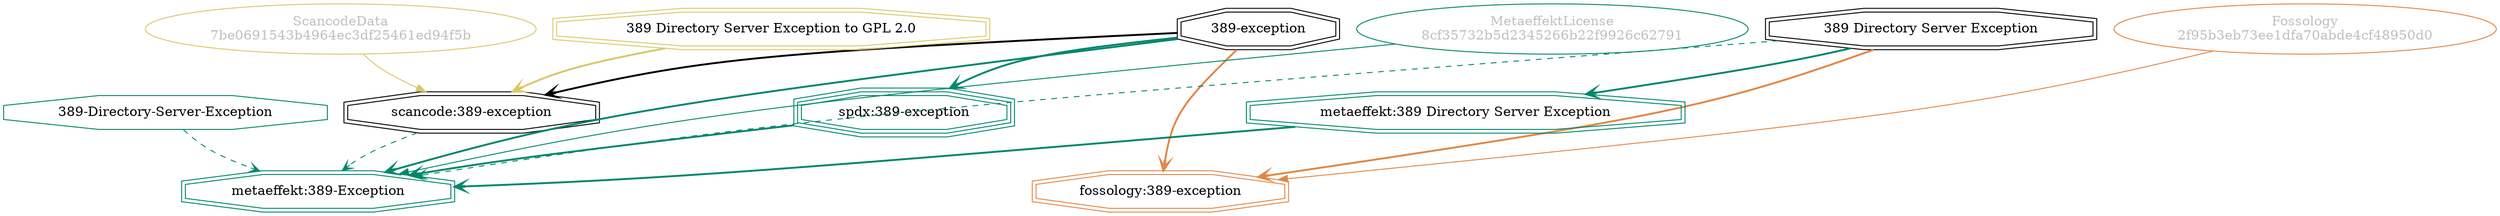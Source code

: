 strict digraph {
    node [shape=box];
    graph [splines=curved];
    11034 [label="ScancodeData\n7be0691543b4964ec3df25461ed94f5b"
          ,fontcolor=gray
          ,color="#dac767"
          ,fillcolor="beige;1"
          ,shape=ellipse];
    11035 [label="scancode:389-exception"
          ,shape=doubleoctagon];
    11036 [label="389-exception"
          ,shape=doubleoctagon];
    11037 [label="389 Directory Server Exception to GPL 2.0"
          ,color="#dac767"
          ,shape=doubleoctagon];
    27657 [label="Fossology\n2f95b3eb73ee1dfa70abde4cf48950d0"
          ,fontcolor=gray
          ,color="#e18745"
          ,fillcolor="beige;1"
          ,shape=ellipse];
    27658 [label="fossology:389-exception"
          ,color="#e18745"
          ,shape=doubleoctagon];
    27659 [label="389 Directory Server Exception"
          ,shape=doubleoctagon];
    38194 [label="MetaeffektLicense\n8cf35732b5d2345266b22f9926c62791"
          ,fontcolor=gray
          ,color="#00876c"
          ,fillcolor="beige;1"
          ,shape=ellipse];
    38195 [label="metaeffekt:389-Exception"
          ,color="#00876c"
          ,shape=doubleoctagon];
    38196 [label="metaeffekt:389 Directory Server Exception"
          ,color="#00876c"
          ,shape=doubleoctagon];
    38197 [label="spdx:389-exception"
          ,color="#00876c"
          ,shape=tripleoctagon];
    38198 [label="389-Directory-Server-Exception"
          ,color="#00876c"
          ,shape=octagon];
    11034 -> 11035 [weight=0.5
                   ,color="#dac767"];
    11035 -> 38195 [style=dashed
                   ,arrowhead=vee
                   ,weight=0.5
                   ,color="#00876c"];
    11036 -> 11035 [style=bold
                   ,arrowhead=vee
                   ,weight=0.7];
    11036 -> 27658 [style=bold
                   ,arrowhead=vee
                   ,weight=0.7
                   ,color="#e18745"];
    11036 -> 38195 [style=bold
                   ,arrowhead=vee
                   ,weight=0.7
                   ,color="#00876c"];
    11036 -> 38197 [style=bold
                   ,arrowhead=vee
                   ,weight=0.7
                   ,color="#00876c"];
    11037 -> 11035 [style=bold
                   ,arrowhead=vee
                   ,weight=0.7
                   ,color="#dac767"];
    27657 -> 27658 [weight=0.5
                   ,color="#e18745"];
    27659 -> 27658 [style=bold
                   ,arrowhead=vee
                   ,weight=0.7
                   ,color="#e18745"];
    27659 -> 38195 [style=dashed
                   ,arrowhead=vee
                   ,weight=0.5
                   ,color="#00876c"];
    27659 -> 38196 [style=bold
                   ,arrowhead=vee
                   ,weight=0.7
                   ,color="#00876c"];
    38194 -> 38195 [weight=0.5
                   ,color="#00876c"];
    38196 -> 38195 [style=bold
                   ,arrowhead=vee
                   ,weight=0.7
                   ,color="#00876c"];
    38197 -> 38195 [style=bold
                   ,arrowhead=vee
                   ,weight=0.7
                   ,color="#00876c"];
    38198 -> 38195 [style=dashed
                   ,arrowhead=vee
                   ,weight=0.5
                   ,color="#00876c"];
}
